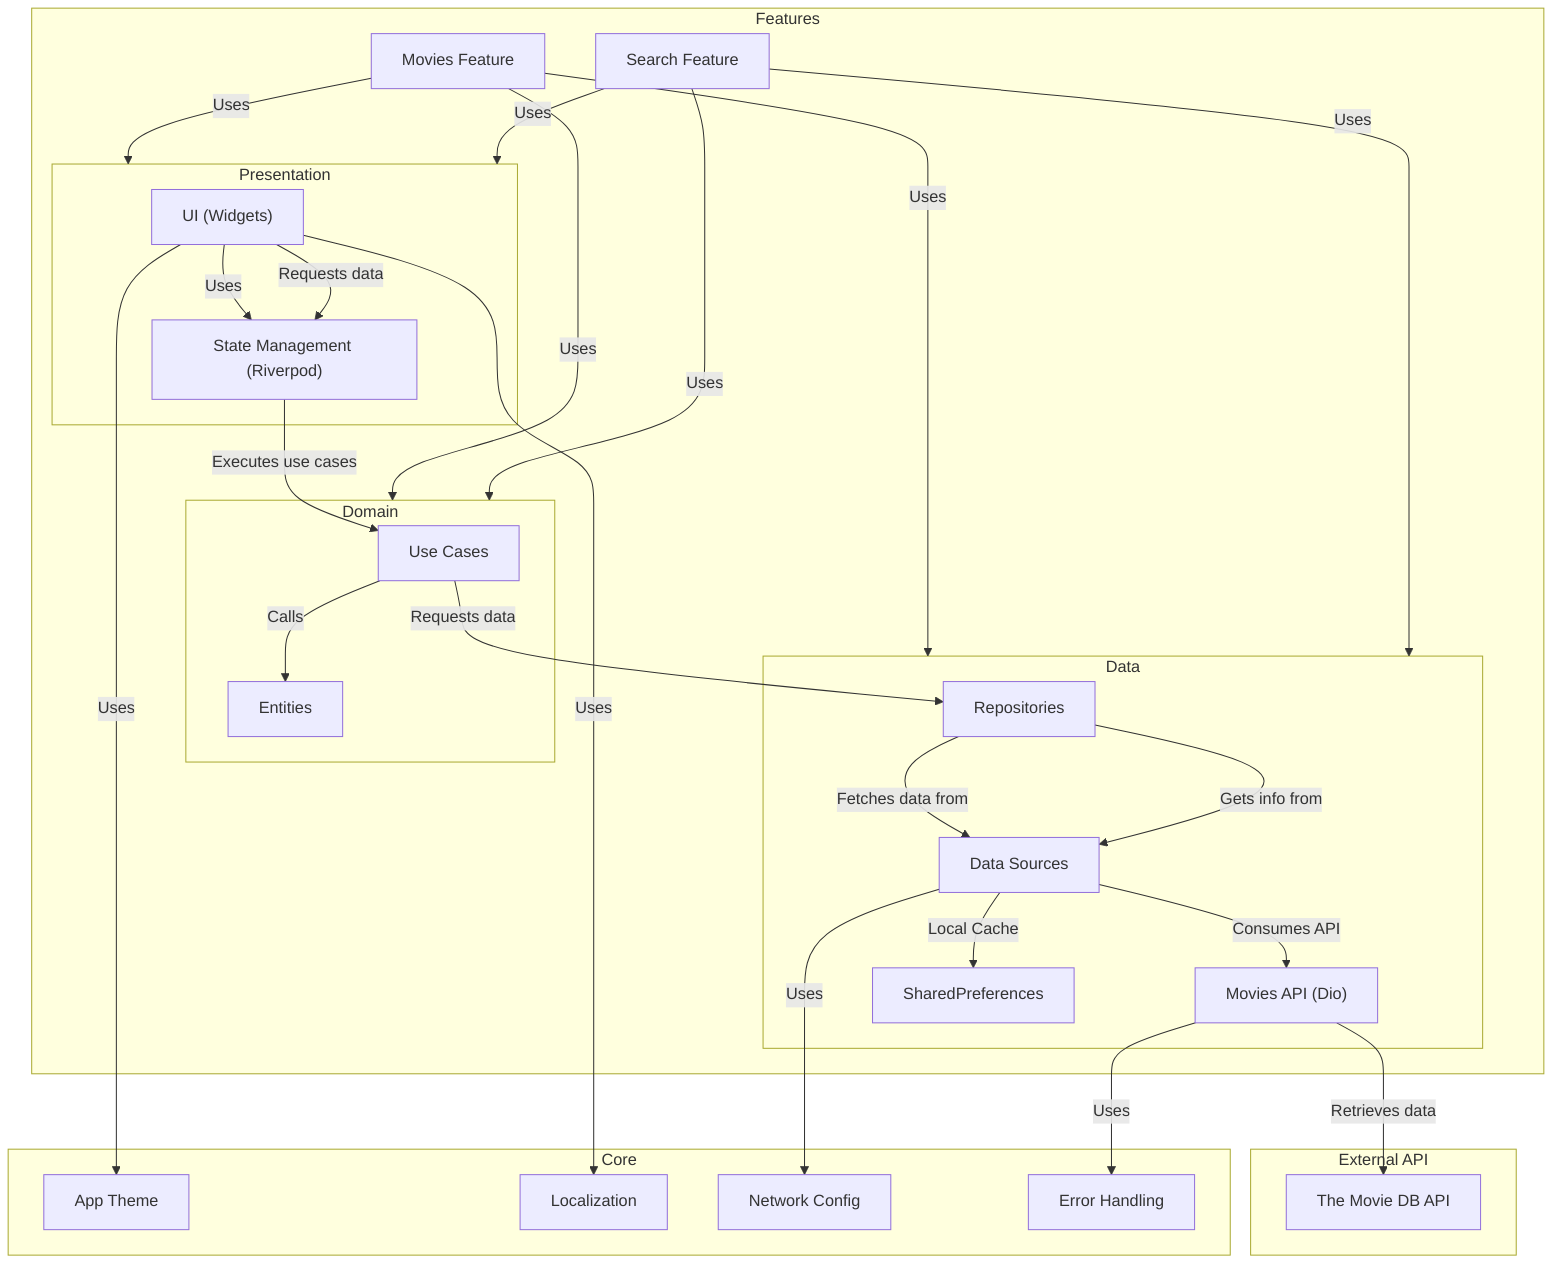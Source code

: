 graph TD;
    subgraph Presentation
        UI["UI (Widgets)"] -->|Uses| StateManagement["State Management (Riverpod)"]
    end

    subgraph Domain
        UseCases["Use Cases"] -->|Calls| Entities["Entities"]
    end

    subgraph Data
        Repositories["Repositories"] -->|Fetches data from| DataSources["Data Sources"]
        DataSources -->|Consumes API| API["Movies API (Dio)"]
        DataSources -->|Local Cache| LocalDB["SharedPreferences"]
    end

    subgraph External API
        TheMovieDB["The Movie DB API"]
    end

    API -->|Retrieves data| TheMovieDB

    UI -->|Requests data| StateManagement
    StateManagement -->|Executes use cases| UseCases
    UseCases -->|Requests data| Repositories
    Repositories -->|Gets info from| DataSources

    subgraph Features
        Movies["Movies Feature"] -->|Uses| Presentation
        Movies -->|Uses| Domain
        Movies -->|Uses| Data
        Search["Search Feature"] -->|Uses| Presentation
        Search -->|Uses| Domain
        Search -->|Uses| Data
    end

    subgraph Core
        ThemeConfig["App Theme"]
        LocalizationConfig["Localization"]
        NetworkConfig["Network Config"]
        ErrorHandling["Error Handling"]
    end

    UI -->|Uses| ThemeConfig
    UI -->|Uses| LocalizationConfig
    DataSources -->|Uses| NetworkConfig
    API -->|Uses| ErrorHandling